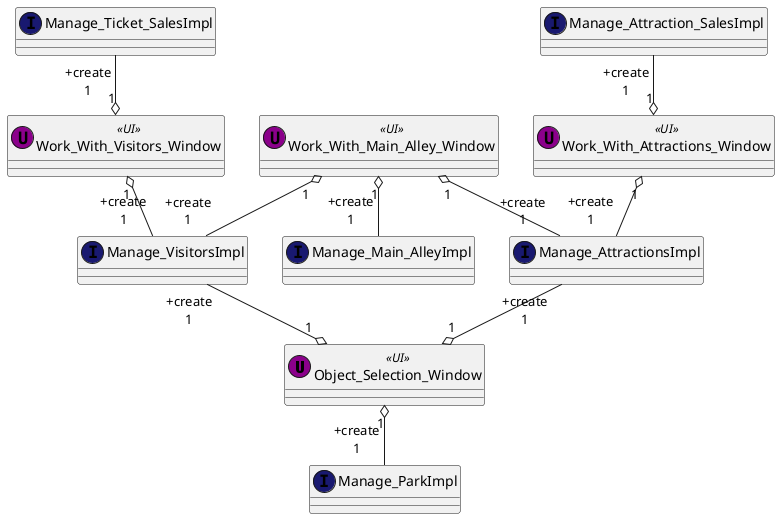 @startuml
Object_Selection_Window "1" o-up- " +create\n 1" Manage_VisitorsImpl
Object_Selection_Window "1" o-up- " +create\n 1" Manage_AttractionsImpl
Object_Selection_Window "1" o-- " +create\n 1" Manage_ParkImpl
Work_With_Visitors_Window "1" o-- " +create\n 1" Manage_VisitorsImpl
Work_With_Visitors_Window "1" o-up- " +create\n 1" Manage_Ticket_SalesImpl
Work_With_Attractions_Window "1" o-- " +create\n 1" Manage_AttractionsImpl
Work_With_Attractions_Window "1" o-up- " +create\n 1" Manage_Attraction_SalesImpl
Work_With_Main_Alley_Window "1" o-- " +create\n 1" Manage_Main_AlleyImpl
Work_With_Main_Alley_Window "1" o-- " +create\n 1" Manage_VisitorsImpl
Work_With_Main_Alley_Window "1" o-- " +create\n 1" Manage_AttractionsImpl


class Object_Selection_Window << (U,DarkMagenta) UI>> {
}

class Work_With_Visitors_Window << (U,DarkMagenta) UI>> {
}

class Work_With_Attractions_Window << (U,DarkMagenta) UI>> {
}

class Work_With_Main_Alley_Window << (U,DarkMagenta) UI>> {
}

class Manage_VisitorsImpl << (I,MidnightBlue) >> {
}

class Manage_ParkImpl << (I,MidnightBlue) >> {
}

class Manage_AttractionsImpl << (I,MidnightBlue) >> {
}

class Manage_Main_AlleyImpl << (I,MidnightBlue) >> {
}

class Manage_Ticket_SalesImpl << (I,MidnightBlue) >> {
}


class Manage_Attraction_SalesImpl << (I,MidnightBlue) >> {
}
@enduml